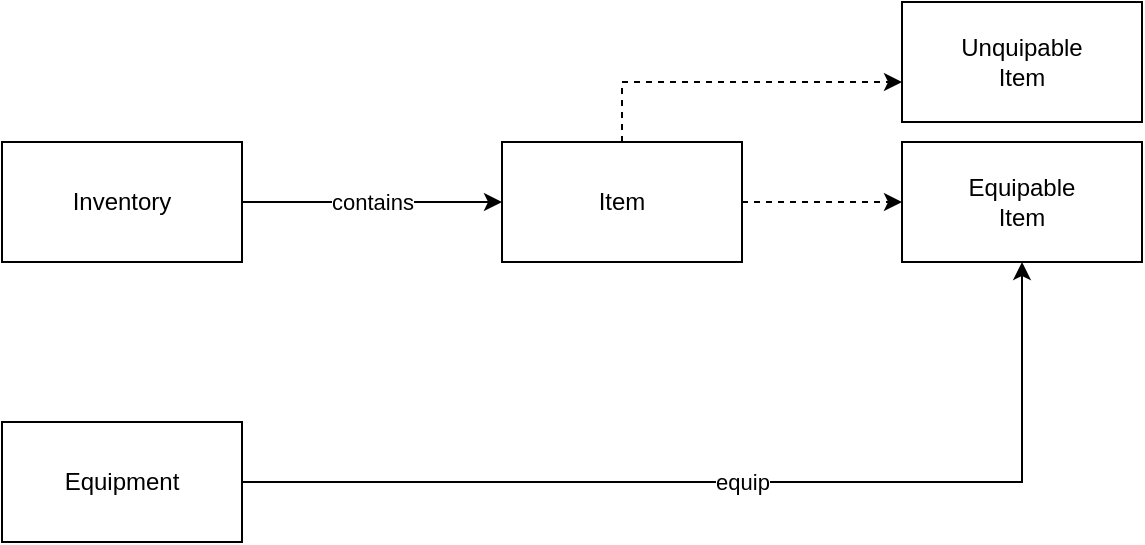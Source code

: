 <mxfile version="17.4.3" type="github">
  <diagram id="le9FKLOTWrZ8QLBjqhQ5" name="Page-1">
    <mxGraphModel dx="716" dy="364" grid="1" gridSize="10" guides="1" tooltips="1" connect="1" arrows="1" fold="1" page="1" pageScale="1" pageWidth="850" pageHeight="1100" math="0" shadow="0">
      <root>
        <mxCell id="0" />
        <mxCell id="1" parent="0" />
        <mxCell id="MJLRT5Af9Fb1KwJP0lZn-7" value="&lt;div&gt;contains&lt;/div&gt;" style="edgeStyle=orthogonalEdgeStyle;rounded=0;orthogonalLoop=1;jettySize=auto;html=1;" edge="1" parent="1" source="MJLRT5Af9Fb1KwJP0lZn-1" target="MJLRT5Af9Fb1KwJP0lZn-4">
          <mxGeometry relative="1" as="geometry" />
        </mxCell>
        <mxCell id="MJLRT5Af9Fb1KwJP0lZn-1" value="&lt;div&gt;Inventory&lt;/div&gt;" style="rounded=0;whiteSpace=wrap;html=1;" vertex="1" parent="1">
          <mxGeometry x="180" y="80" width="120" height="60" as="geometry" />
        </mxCell>
        <mxCell id="MJLRT5Af9Fb1KwJP0lZn-19" value="" style="edgeStyle=orthogonalEdgeStyle;rounded=0;orthogonalLoop=1;jettySize=auto;html=1;dashed=1;" edge="1" parent="1" source="MJLRT5Af9Fb1KwJP0lZn-4" target="MJLRT5Af9Fb1KwJP0lZn-18">
          <mxGeometry relative="1" as="geometry" />
        </mxCell>
        <mxCell id="MJLRT5Af9Fb1KwJP0lZn-22" value="" style="edgeStyle=orthogonalEdgeStyle;rounded=0;orthogonalLoop=1;jettySize=auto;html=1;dashed=1;" edge="1" parent="1" source="MJLRT5Af9Fb1KwJP0lZn-4" target="MJLRT5Af9Fb1KwJP0lZn-21">
          <mxGeometry relative="1" as="geometry">
            <Array as="points">
              <mxPoint x="490" y="50" />
            </Array>
          </mxGeometry>
        </mxCell>
        <mxCell id="MJLRT5Af9Fb1KwJP0lZn-4" value="&lt;div&gt;Item&lt;/div&gt;" style="rounded=0;whiteSpace=wrap;html=1;" vertex="1" parent="1">
          <mxGeometry x="430" y="80" width="120" height="60" as="geometry" />
        </mxCell>
        <mxCell id="MJLRT5Af9Fb1KwJP0lZn-8" value="&lt;div&gt;equip&lt;/div&gt;" style="edgeStyle=orthogonalEdgeStyle;rounded=0;orthogonalLoop=1;jettySize=auto;html=1;entryX=0.5;entryY=1;entryDx=0;entryDy=0;" edge="1" parent="1" source="MJLRT5Af9Fb1KwJP0lZn-5" target="MJLRT5Af9Fb1KwJP0lZn-18">
          <mxGeometry relative="1" as="geometry">
            <Array as="points">
              <mxPoint x="690" y="250" />
            </Array>
          </mxGeometry>
        </mxCell>
        <mxCell id="MJLRT5Af9Fb1KwJP0lZn-5" value="&lt;div&gt;Equipment&lt;/div&gt;" style="rounded=0;whiteSpace=wrap;html=1;" vertex="1" parent="1">
          <mxGeometry x="180" y="220" width="120" height="60" as="geometry" />
        </mxCell>
        <mxCell id="MJLRT5Af9Fb1KwJP0lZn-18" value="&lt;div&gt;Equipable&lt;br&gt;&lt;/div&gt;&lt;div&gt;Item&lt;/div&gt;" style="rounded=0;whiteSpace=wrap;html=1;" vertex="1" parent="1">
          <mxGeometry x="630" y="80" width="120" height="60" as="geometry" />
        </mxCell>
        <mxCell id="MJLRT5Af9Fb1KwJP0lZn-21" value="&lt;div&gt;Unquipable&lt;/div&gt;&lt;div&gt;Item&lt;/div&gt;" style="rounded=0;whiteSpace=wrap;html=1;" vertex="1" parent="1">
          <mxGeometry x="630" y="10" width="120" height="60" as="geometry" />
        </mxCell>
      </root>
    </mxGraphModel>
  </diagram>
</mxfile>
